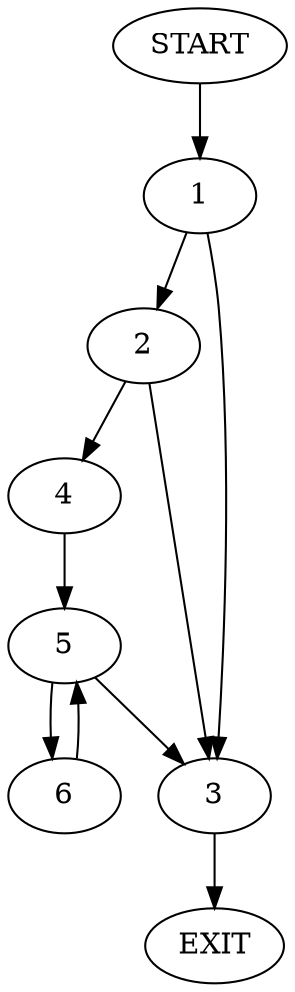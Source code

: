 digraph {
0 [label="START"]
7 [label="EXIT"]
0 -> 1
1 -> 2
1 -> 3
2 -> 4
2 -> 3
3 -> 7
4 -> 5
5 -> 3
5 -> 6
6 -> 5
}
